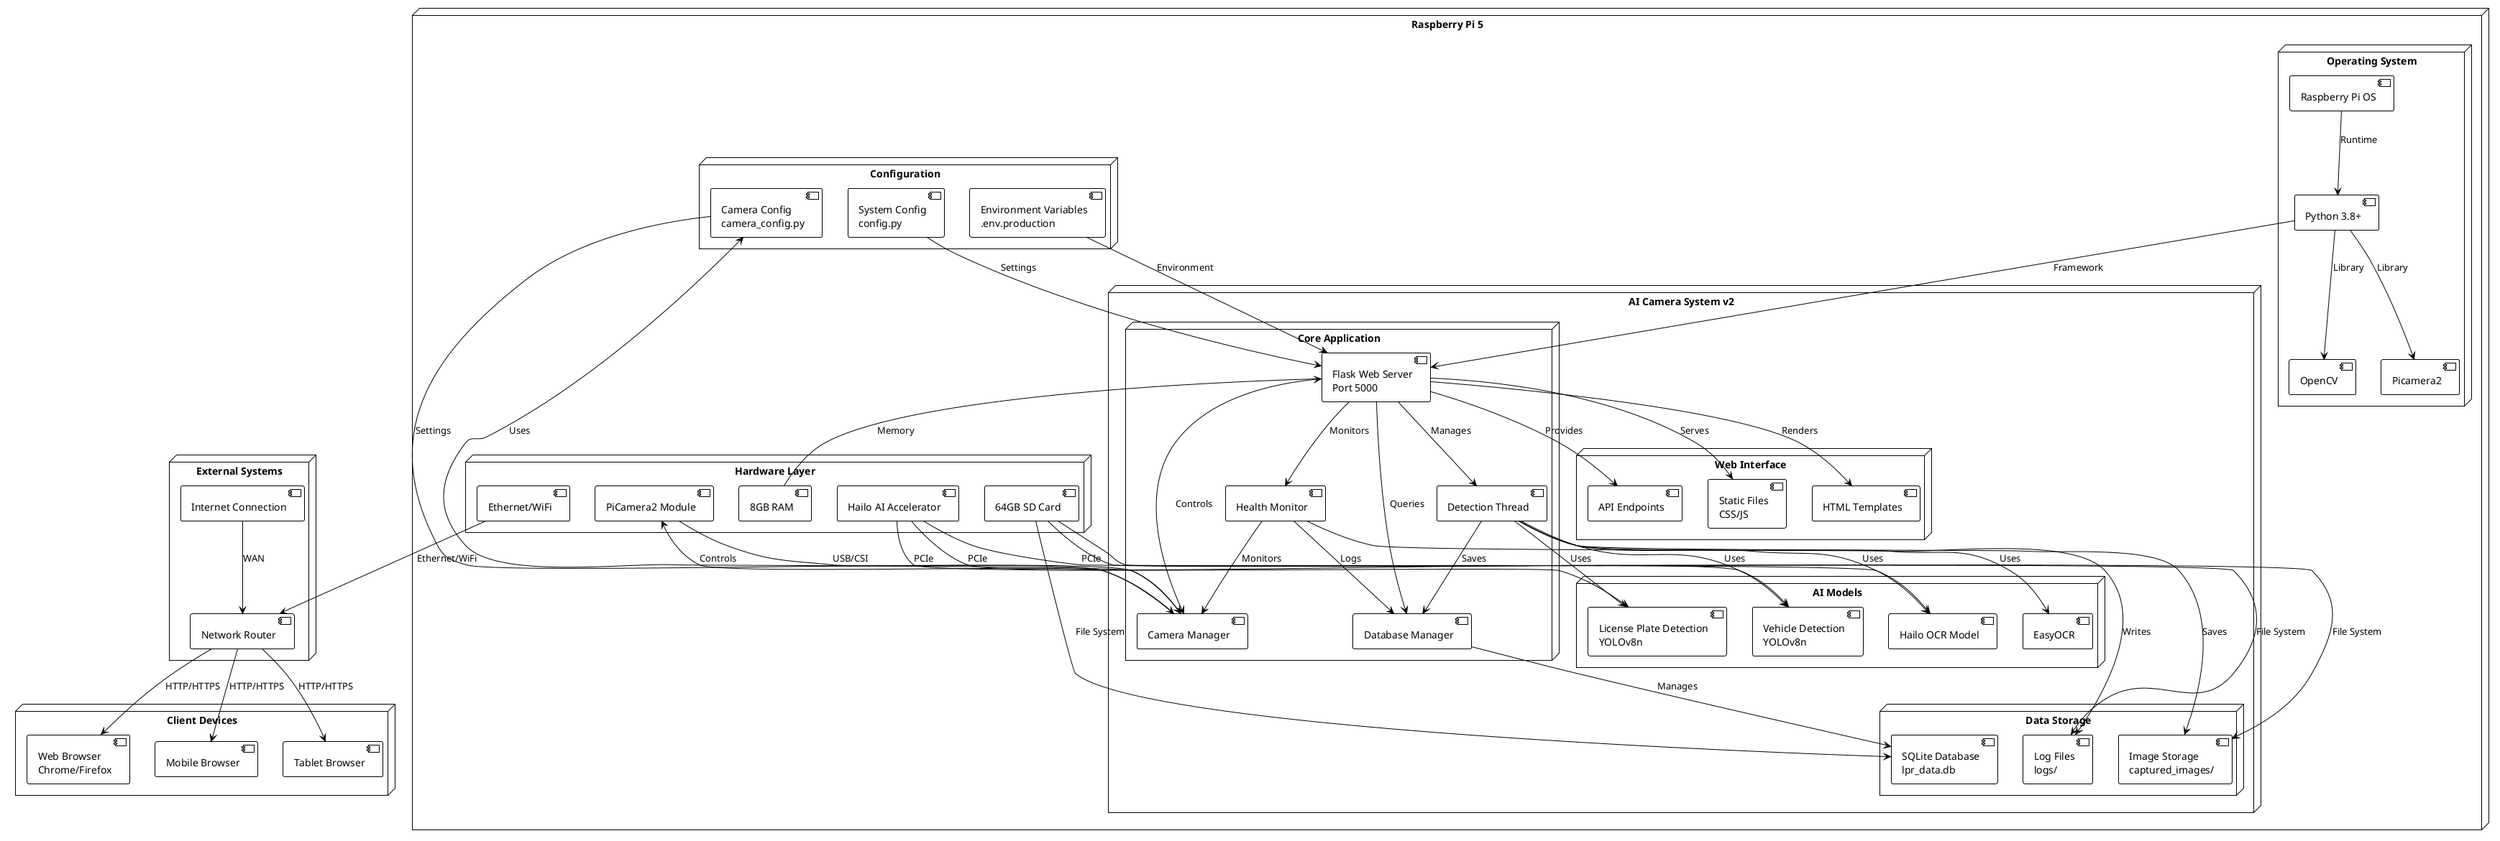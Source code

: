 @startuml Deployment Diagram
!theme plain
skinparam backgroundColor #FFFFFF

node "Raspberry Pi 5" {
    node "Hardware Layer" {
        [Hailo AI Accelerator] as HAILO
        [PiCamera2 Module] as CAMERA
        [8GB RAM] as RAM
        [64GB SD Card] as STORAGE
        [Ethernet/WiFi] as NETWORK
    }
    
    node "Operating System" {
        [Raspberry Pi OS] as OS
        [Python 3.8+] as PYTHON
        [OpenCV] as OPENCV
        [Picamera2] as PICAM2
    }
    
    node "AI Camera System v2" {
        node "Core Application" {
            [Flask Web Server\nPort 5000] as FLASK
            [Camera Manager] as CAM_MGR
            [Detection Thread] as DETECT
            [Health Monitor] as HEALTH
            [Database Manager] as DB_MGR
        }
        
        node "AI Models" {
            [Vehicle Detection\nYOLOv8n] as VEH_MODEL
            [License Plate Detection\nYOLOv8n] as LP_MODEL
            [Hailo OCR Model] as HAILO_OCR
            [EasyOCR] as EASY_OCR
        }
        
        node "Data Storage" {
            [SQLite Database\nlpr_data.db] as SQLITE
            [Image Storage\ncaptured_images/] as IMG_STORE
            [Log Files\nlogs/] as LOGS
        }
        
        node "Web Interface" {
            [Static Files\nCSS/JS] as STATIC
            [HTML Templates] as TEMPLATES
            [API Endpoints] as API
        }
    }
    
    node "Configuration" {
        [Environment Variables\n.env.production] as ENV
        [Camera Config\ncamera_config.py] as CAM_CONFIG
        [System Config\nconfig.py] as SYS_CONFIG
    }
}

node "Client Devices" {
    [Web Browser\nChrome/Firefox] as BROWSER
    [Mobile Browser] as MOBILE
    [Tablet Browser] as TABLET
}

node "External Systems" {
    [Network Router] as ROUTER
    [Internet Connection] as INTERNET
}

' Hardware connections
CAMERA --> CAM_MGR : USB/CSI
HAILO --> VEH_MODEL : PCIe
HAILO --> LP_MODEL : PCIe
HAILO --> HAILO_OCR : PCIe
RAM --> FLASK : Memory
STORAGE --> SQLITE : File System
STORAGE --> IMG_STORE : File System
STORAGE --> LOGS : File System
NETWORK --> ROUTER : Ethernet/WiFi

' Software connections
OS --> PYTHON : Runtime
PYTHON --> OPENCV : Library
PYTHON --> PICAM2 : Library
PYTHON --> FLASK : Framework

FLASK --> CAM_MGR : Controls
FLASK --> DETECT : Manages
FLASK --> HEALTH : Monitors
FLASK --> DB_MGR : Queries
FLASK --> API : Provides
FLASK --> STATIC : Serves
FLASK --> TEMPLATES : Renders

CAM_MGR --> CAMERA : Controls
CAM_MGR --> CAM_CONFIG : Uses

DETECT --> VEH_MODEL : Uses
DETECT --> LP_MODEL : Uses
DETECT --> HAILO_OCR : Uses
DETECT --> EASY_OCR : Uses
DETECT --> DB_MGR : Saves
DETECT --> IMG_STORE : Saves

HEALTH --> CAM_MGR : Monitors
HEALTH --> DB_MGR : Logs
HEALTH --> LOGS : Writes

DB_MGR --> SQLITE : Manages

' Network connections
ROUTER --> BROWSER : HTTP/HTTPS
ROUTER --> MOBILE : HTTP/HTTPS
ROUTER --> TABLET : HTTP/HTTPS
INTERNET --> ROUTER : WAN

' Configuration
ENV --> FLASK : Environment
CAM_CONFIG --> CAM_MGR : Settings
SYS_CONFIG --> FLASK : Settings

@enduml 